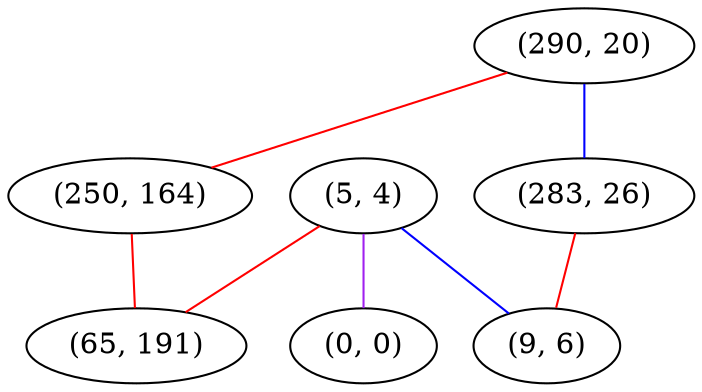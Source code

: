 graph "" {
"(5, 4)";
"(0, 0)";
"(290, 20)";
"(283, 26)";
"(250, 164)";
"(9, 6)";
"(65, 191)";
"(5, 4)" -- "(0, 0)"  [color=purple, key=0, weight=4];
"(5, 4)" -- "(9, 6)"  [color=blue, key=0, weight=3];
"(5, 4)" -- "(65, 191)"  [color=red, key=0, weight=1];
"(290, 20)" -- "(283, 26)"  [color=blue, key=0, weight=3];
"(290, 20)" -- "(250, 164)"  [color=red, key=0, weight=1];
"(283, 26)" -- "(9, 6)"  [color=red, key=0, weight=1];
"(250, 164)" -- "(65, 191)"  [color=red, key=0, weight=1];
}

